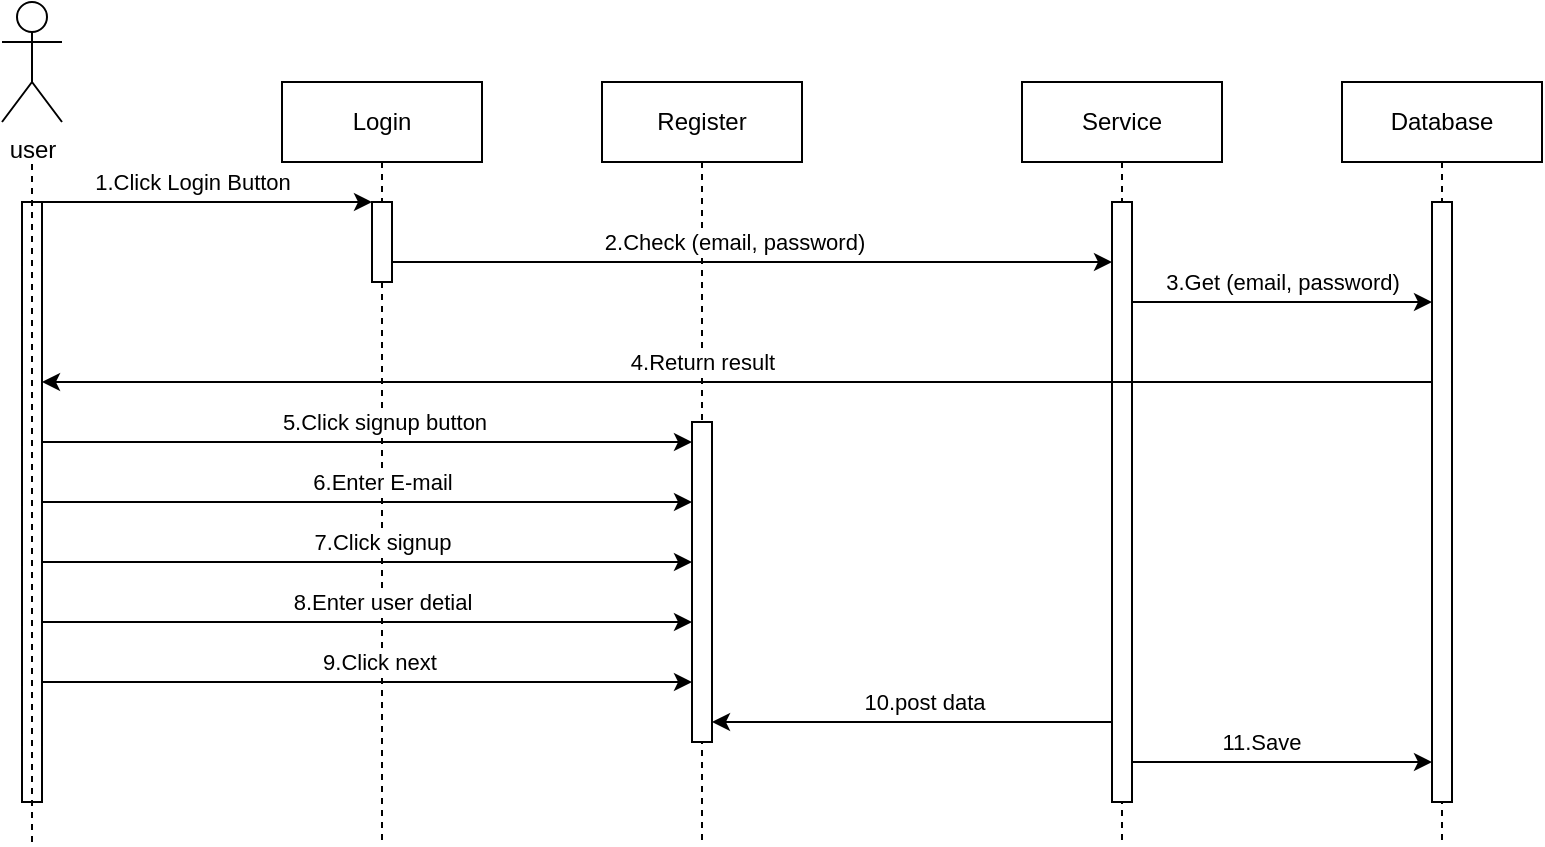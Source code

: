 <mxfile version="21.7.5" type="github">
  <diagram name="Page-1" id="2YBvvXClWsGukQMizWep">
    <mxGraphModel dx="983" dy="547" grid="1" gridSize="10" guides="1" tooltips="1" connect="1" arrows="1" fold="1" page="1" pageScale="1" pageWidth="850" pageHeight="1100" math="0" shadow="0">
      <root>
        <mxCell id="0" />
        <mxCell id="1" parent="0" />
        <mxCell id="aM9ryv3xv72pqoxQDRHE-1" value="Login" style="shape=umlLifeline;perimeter=lifelinePerimeter;whiteSpace=wrap;html=1;container=0;dropTarget=0;collapsible=0;recursiveResize=0;outlineConnect=0;portConstraint=eastwest;newEdgeStyle={&quot;edgeStyle&quot;:&quot;elbowEdgeStyle&quot;,&quot;elbow&quot;:&quot;vertical&quot;,&quot;curved&quot;:0,&quot;rounded&quot;:0};" parent="1" vertex="1">
          <mxGeometry x="200" y="100" width="100" height="380" as="geometry" />
        </mxCell>
        <mxCell id="aM9ryv3xv72pqoxQDRHE-2" value="" style="html=1;points=[];perimeter=orthogonalPerimeter;outlineConnect=0;targetShapes=umlLifeline;portConstraint=eastwest;newEdgeStyle={&quot;edgeStyle&quot;:&quot;elbowEdgeStyle&quot;,&quot;elbow&quot;:&quot;vertical&quot;,&quot;curved&quot;:0,&quot;rounded&quot;:0};" parent="aM9ryv3xv72pqoxQDRHE-1" vertex="1">
          <mxGeometry x="45" y="60" width="10" height="40" as="geometry" />
        </mxCell>
        <mxCell id="aM9ryv3xv72pqoxQDRHE-5" value="Database" style="shape=umlLifeline;perimeter=lifelinePerimeter;whiteSpace=wrap;html=1;container=0;dropTarget=0;collapsible=0;recursiveResize=0;outlineConnect=0;portConstraint=eastwest;newEdgeStyle={&quot;edgeStyle&quot;:&quot;elbowEdgeStyle&quot;,&quot;elbow&quot;:&quot;vertical&quot;,&quot;curved&quot;:0,&quot;rounded&quot;:0};" parent="1" vertex="1">
          <mxGeometry x="730" y="100" width="100" height="380" as="geometry" />
        </mxCell>
        <mxCell id="aM9ryv3xv72pqoxQDRHE-6" value="" style="html=1;points=[];perimeter=orthogonalPerimeter;outlineConnect=0;targetShapes=umlLifeline;portConstraint=eastwest;newEdgeStyle={&quot;edgeStyle&quot;:&quot;elbowEdgeStyle&quot;,&quot;elbow&quot;:&quot;vertical&quot;,&quot;curved&quot;:0,&quot;rounded&quot;:0};" parent="aM9ryv3xv72pqoxQDRHE-5" vertex="1">
          <mxGeometry x="45" y="60" width="10" height="300" as="geometry" />
        </mxCell>
        <mxCell id="Q52SUN4dQjra5UtFTd2o-4" style="edgeStyle=orthogonalEdgeStyle;rounded=0;orthogonalLoop=1;jettySize=auto;html=1;exitX=0.5;exitY=0.5;exitDx=0;exitDy=0;exitPerimeter=0;" edge="1" parent="1" target="aM9ryv3xv72pqoxQDRHE-2">
          <mxGeometry relative="1" as="geometry">
            <mxPoint x="240" y="180" as="targetPoint" />
            <mxPoint x="80" y="179.71" as="sourcePoint" />
            <Array as="points">
              <mxPoint x="80" y="160" />
            </Array>
          </mxGeometry>
        </mxCell>
        <mxCell id="Q52SUN4dQjra5UtFTd2o-6" value="1.Click Login Button" style="edgeLabel;html=1;align=center;verticalAlign=middle;resizable=0;points=[];" vertex="1" connectable="0" parent="Q52SUN4dQjra5UtFTd2o-4">
          <mxGeometry x="0.318" y="-3" relative="1" as="geometry">
            <mxPoint x="-27" y="-13" as="offset" />
          </mxGeometry>
        </mxCell>
        <mxCell id="Q52SUN4dQjra5UtFTd2o-1" value="user&lt;br&gt;" style="shape=umlActor;verticalLabelPosition=bottom;verticalAlign=top;html=1;outlineConnect=0;" vertex="1" parent="1">
          <mxGeometry x="60" y="60" width="30" height="60" as="geometry" />
        </mxCell>
        <mxCell id="Q52SUN4dQjra5UtFTd2o-42" value="" style="edgeStyle=elbowEdgeStyle;rounded=0;orthogonalLoop=1;jettySize=auto;html=1;elbow=vertical;curved=0;" edge="1" parent="1" target="Q52SUN4dQjra5UtFTd2o-36">
          <mxGeometry relative="1" as="geometry">
            <mxPoint x="70" y="280" as="sourcePoint" />
            <mxPoint x="400" y="280" as="targetPoint" />
          </mxGeometry>
        </mxCell>
        <mxCell id="Q52SUN4dQjra5UtFTd2o-43" value="5.Click signup button" style="edgeLabel;html=1;align=center;verticalAlign=middle;resizable=0;points=[];" vertex="1" connectable="0" parent="Q52SUN4dQjra5UtFTd2o-42">
          <mxGeometry x="0.212" y="1" relative="1" as="geometry">
            <mxPoint x="-22" y="-9" as="offset" />
          </mxGeometry>
        </mxCell>
        <mxCell id="Q52SUN4dQjra5UtFTd2o-27" value="" style="html=1;points=[];perimeter=orthogonalPerimeter;outlineConnect=0;targetShapes=umlLifeline;portConstraint=eastwest;newEdgeStyle={&quot;edgeStyle&quot;:&quot;elbowEdgeStyle&quot;,&quot;elbow&quot;:&quot;vertical&quot;,&quot;curved&quot;:0,&quot;rounded&quot;:0};" vertex="1" parent="1">
          <mxGeometry x="70" y="160" width="10" height="300" as="geometry" />
        </mxCell>
        <mxCell id="Q52SUN4dQjra5UtFTd2o-29" value="" style="endArrow=none;dashed=1;html=1;rounded=0;" edge="1" parent="1">
          <mxGeometry width="50" height="50" relative="1" as="geometry">
            <mxPoint x="75" y="480" as="sourcePoint" />
            <mxPoint x="75" y="140" as="targetPoint" />
          </mxGeometry>
        </mxCell>
        <mxCell id="Q52SUN4dQjra5UtFTd2o-35" value="Register" style="shape=umlLifeline;perimeter=lifelinePerimeter;whiteSpace=wrap;html=1;container=0;dropTarget=0;collapsible=0;recursiveResize=0;outlineConnect=0;portConstraint=eastwest;newEdgeStyle={&quot;edgeStyle&quot;:&quot;elbowEdgeStyle&quot;,&quot;elbow&quot;:&quot;vertical&quot;,&quot;curved&quot;:0,&quot;rounded&quot;:0};" vertex="1" parent="1">
          <mxGeometry x="360" y="100" width="100" height="380" as="geometry" />
        </mxCell>
        <mxCell id="Q52SUN4dQjra5UtFTd2o-36" value="" style="html=1;points=[];perimeter=orthogonalPerimeter;outlineConnect=0;targetShapes=umlLifeline;portConstraint=eastwest;newEdgeStyle={&quot;edgeStyle&quot;:&quot;elbowEdgeStyle&quot;,&quot;elbow&quot;:&quot;vertical&quot;,&quot;curved&quot;:0,&quot;rounded&quot;:0};" vertex="1" parent="Q52SUN4dQjra5UtFTd2o-35">
          <mxGeometry x="45" y="170" width="10" height="160" as="geometry" />
        </mxCell>
        <mxCell id="Q52SUN4dQjra5UtFTd2o-8" value="" style="edgeStyle=elbowEdgeStyle;rounded=0;orthogonalLoop=1;jettySize=auto;html=1;elbow=vertical;curved=0;" edge="1" parent="1" target="Q52SUN4dQjra5UtFTd2o-45">
          <mxGeometry relative="1" as="geometry">
            <mxPoint x="255" y="190" as="sourcePoint" />
            <mxPoint x="560" y="190" as="targetPoint" />
            <Array as="points">
              <mxPoint x="265" y="190" />
            </Array>
          </mxGeometry>
        </mxCell>
        <mxCell id="Q52SUN4dQjra5UtFTd2o-9" value="2.Check (email, password)" style="edgeLabel;html=1;align=center;verticalAlign=middle;resizable=0;points=[];" vertex="1" connectable="0" parent="Q52SUN4dQjra5UtFTd2o-8">
          <mxGeometry x="0.042" y="2" relative="1" as="geometry">
            <mxPoint x="-17" y="-8" as="offset" />
          </mxGeometry>
        </mxCell>
        <mxCell id="Q52SUN4dQjra5UtFTd2o-44" value="Service" style="shape=umlLifeline;perimeter=lifelinePerimeter;whiteSpace=wrap;html=1;container=0;dropTarget=0;collapsible=0;recursiveResize=0;outlineConnect=0;portConstraint=eastwest;newEdgeStyle={&quot;edgeStyle&quot;:&quot;elbowEdgeStyle&quot;,&quot;elbow&quot;:&quot;vertical&quot;,&quot;curved&quot;:0,&quot;rounded&quot;:0};" vertex="1" parent="1">
          <mxGeometry x="570" y="100" width="100" height="380" as="geometry" />
        </mxCell>
        <mxCell id="Q52SUN4dQjra5UtFTd2o-45" value="" style="html=1;points=[];perimeter=orthogonalPerimeter;outlineConnect=0;targetShapes=umlLifeline;portConstraint=eastwest;newEdgeStyle={&quot;edgeStyle&quot;:&quot;elbowEdgeStyle&quot;,&quot;elbow&quot;:&quot;vertical&quot;,&quot;curved&quot;:0,&quot;rounded&quot;:0};" vertex="1" parent="Q52SUN4dQjra5UtFTd2o-44">
          <mxGeometry x="45" y="60" width="10" height="300" as="geometry" />
        </mxCell>
        <mxCell id="Q52SUN4dQjra5UtFTd2o-48" value="" style="edgeStyle=elbowEdgeStyle;rounded=0;orthogonalLoop=1;jettySize=auto;html=1;elbow=vertical;curved=0;entryX=0.5;entryY=0.217;entryDx=0;entryDy=0;entryPerimeter=0;" edge="1" parent="1" source="Q52SUN4dQjra5UtFTd2o-45">
          <mxGeometry relative="1" as="geometry">
            <mxPoint x="630" y="210" as="sourcePoint" />
            <mxPoint x="775" y="209.91" as="targetPoint" />
            <Array as="points">
              <mxPoint x="765" y="210" />
            </Array>
          </mxGeometry>
        </mxCell>
        <mxCell id="Q52SUN4dQjra5UtFTd2o-49" value="3.Get (email, password)" style="edgeLabel;html=1;align=center;verticalAlign=middle;resizable=0;points=[];" vertex="1" connectable="0" parent="Q52SUN4dQjra5UtFTd2o-48">
          <mxGeometry x="0.042" y="2" relative="1" as="geometry">
            <mxPoint x="-3" y="-8" as="offset" />
          </mxGeometry>
        </mxCell>
        <mxCell id="Q52SUN4dQjra5UtFTd2o-30" value="" style="endArrow=classic;html=1;rounded=0;" edge="1" parent="1">
          <mxGeometry width="50" height="50" relative="1" as="geometry">
            <mxPoint x="775" y="250" as="sourcePoint" />
            <mxPoint x="80" y="250" as="targetPoint" />
            <Array as="points">
              <mxPoint x="410" y="250" />
            </Array>
          </mxGeometry>
        </mxCell>
        <mxCell id="Q52SUN4dQjra5UtFTd2o-31" value="4.Return result" style="edgeLabel;html=1;align=center;verticalAlign=middle;resizable=0;points=[];" vertex="1" connectable="0" parent="Q52SUN4dQjra5UtFTd2o-30">
          <mxGeometry x="0.002" y="-2" relative="1" as="geometry">
            <mxPoint x="-17" y="-8" as="offset" />
          </mxGeometry>
        </mxCell>
        <mxCell id="Q52SUN4dQjra5UtFTd2o-59" value="" style="endArrow=classic;html=1;rounded=0;" edge="1" parent="1">
          <mxGeometry width="50" height="50" relative="1" as="geometry">
            <mxPoint x="615" y="420" as="sourcePoint" />
            <mxPoint x="415" y="420" as="targetPoint" />
            <Array as="points">
              <mxPoint x="550" y="420" />
            </Array>
          </mxGeometry>
        </mxCell>
        <mxCell id="Q52SUN4dQjra5UtFTd2o-68" value="10.post data" style="edgeLabel;html=1;align=center;verticalAlign=middle;resizable=0;points=[];" vertex="1" connectable="0" parent="Q52SUN4dQjra5UtFTd2o-59">
          <mxGeometry x="0.317" relative="1" as="geometry">
            <mxPoint x="37" y="-10" as="offset" />
          </mxGeometry>
        </mxCell>
        <mxCell id="Q52SUN4dQjra5UtFTd2o-60" value="" style="endArrow=classic;html=1;rounded=0;" edge="1" parent="1">
          <mxGeometry width="50" height="50" relative="1" as="geometry">
            <mxPoint x="80" y="310" as="sourcePoint" />
            <mxPoint x="405" y="310" as="targetPoint" />
          </mxGeometry>
        </mxCell>
        <mxCell id="Q52SUN4dQjra5UtFTd2o-61" value="6.Enter E-mail" style="edgeLabel;html=1;align=center;verticalAlign=middle;resizable=0;points=[];" vertex="1" connectable="0" parent="Q52SUN4dQjra5UtFTd2o-60">
          <mxGeometry x="0.19" relative="1" as="geometry">
            <mxPoint x="-24" y="-10" as="offset" />
          </mxGeometry>
        </mxCell>
        <mxCell id="Q52SUN4dQjra5UtFTd2o-62" value="" style="endArrow=classic;html=1;rounded=0;" edge="1" parent="1">
          <mxGeometry width="50" height="50" relative="1" as="geometry">
            <mxPoint x="80" y="340" as="sourcePoint" />
            <mxPoint x="405" y="340" as="targetPoint" />
          </mxGeometry>
        </mxCell>
        <mxCell id="Q52SUN4dQjra5UtFTd2o-63" value="7.Click signup" style="edgeLabel;html=1;align=center;verticalAlign=middle;resizable=0;points=[];" vertex="1" connectable="0" parent="Q52SUN4dQjra5UtFTd2o-62">
          <mxGeometry x="0.19" relative="1" as="geometry">
            <mxPoint x="-24" y="-10" as="offset" />
          </mxGeometry>
        </mxCell>
        <mxCell id="Q52SUN4dQjra5UtFTd2o-64" value="" style="endArrow=classic;html=1;rounded=0;" edge="1" parent="1">
          <mxGeometry width="50" height="50" relative="1" as="geometry">
            <mxPoint x="80" y="370" as="sourcePoint" />
            <mxPoint x="405" y="370" as="targetPoint" />
          </mxGeometry>
        </mxCell>
        <mxCell id="Q52SUN4dQjra5UtFTd2o-65" value="8.Enter user detial" style="edgeLabel;html=1;align=center;verticalAlign=middle;resizable=0;points=[];" vertex="1" connectable="0" parent="Q52SUN4dQjra5UtFTd2o-64">
          <mxGeometry x="0.19" relative="1" as="geometry">
            <mxPoint x="-24" y="-10" as="offset" />
          </mxGeometry>
        </mxCell>
        <mxCell id="Q52SUN4dQjra5UtFTd2o-66" value="" style="endArrow=classic;html=1;rounded=0;" edge="1" parent="1">
          <mxGeometry width="50" height="50" relative="1" as="geometry">
            <mxPoint x="80" y="400" as="sourcePoint" />
            <mxPoint x="405" y="400" as="targetPoint" />
          </mxGeometry>
        </mxCell>
        <mxCell id="Q52SUN4dQjra5UtFTd2o-67" value="9.Click next&amp;nbsp;" style="edgeLabel;html=1;align=center;verticalAlign=middle;resizable=0;points=[];" vertex="1" connectable="0" parent="Q52SUN4dQjra5UtFTd2o-66">
          <mxGeometry x="0.19" relative="1" as="geometry">
            <mxPoint x="-24" y="-10" as="offset" />
          </mxGeometry>
        </mxCell>
        <mxCell id="Q52SUN4dQjra5UtFTd2o-69" value="" style="endArrow=classic;html=1;rounded=0;" edge="1" parent="1">
          <mxGeometry width="50" height="50" relative="1" as="geometry">
            <mxPoint x="625" y="440" as="sourcePoint" />
            <mxPoint x="775" y="440" as="targetPoint" />
          </mxGeometry>
        </mxCell>
        <mxCell id="Q52SUN4dQjra5UtFTd2o-70" value="11.Save&amp;nbsp;" style="edgeLabel;html=1;align=center;verticalAlign=middle;resizable=0;points=[];" vertex="1" connectable="0" parent="Q52SUN4dQjra5UtFTd2o-69">
          <mxGeometry x="0.19" relative="1" as="geometry">
            <mxPoint x="-24" y="-10" as="offset" />
          </mxGeometry>
        </mxCell>
      </root>
    </mxGraphModel>
  </diagram>
</mxfile>
